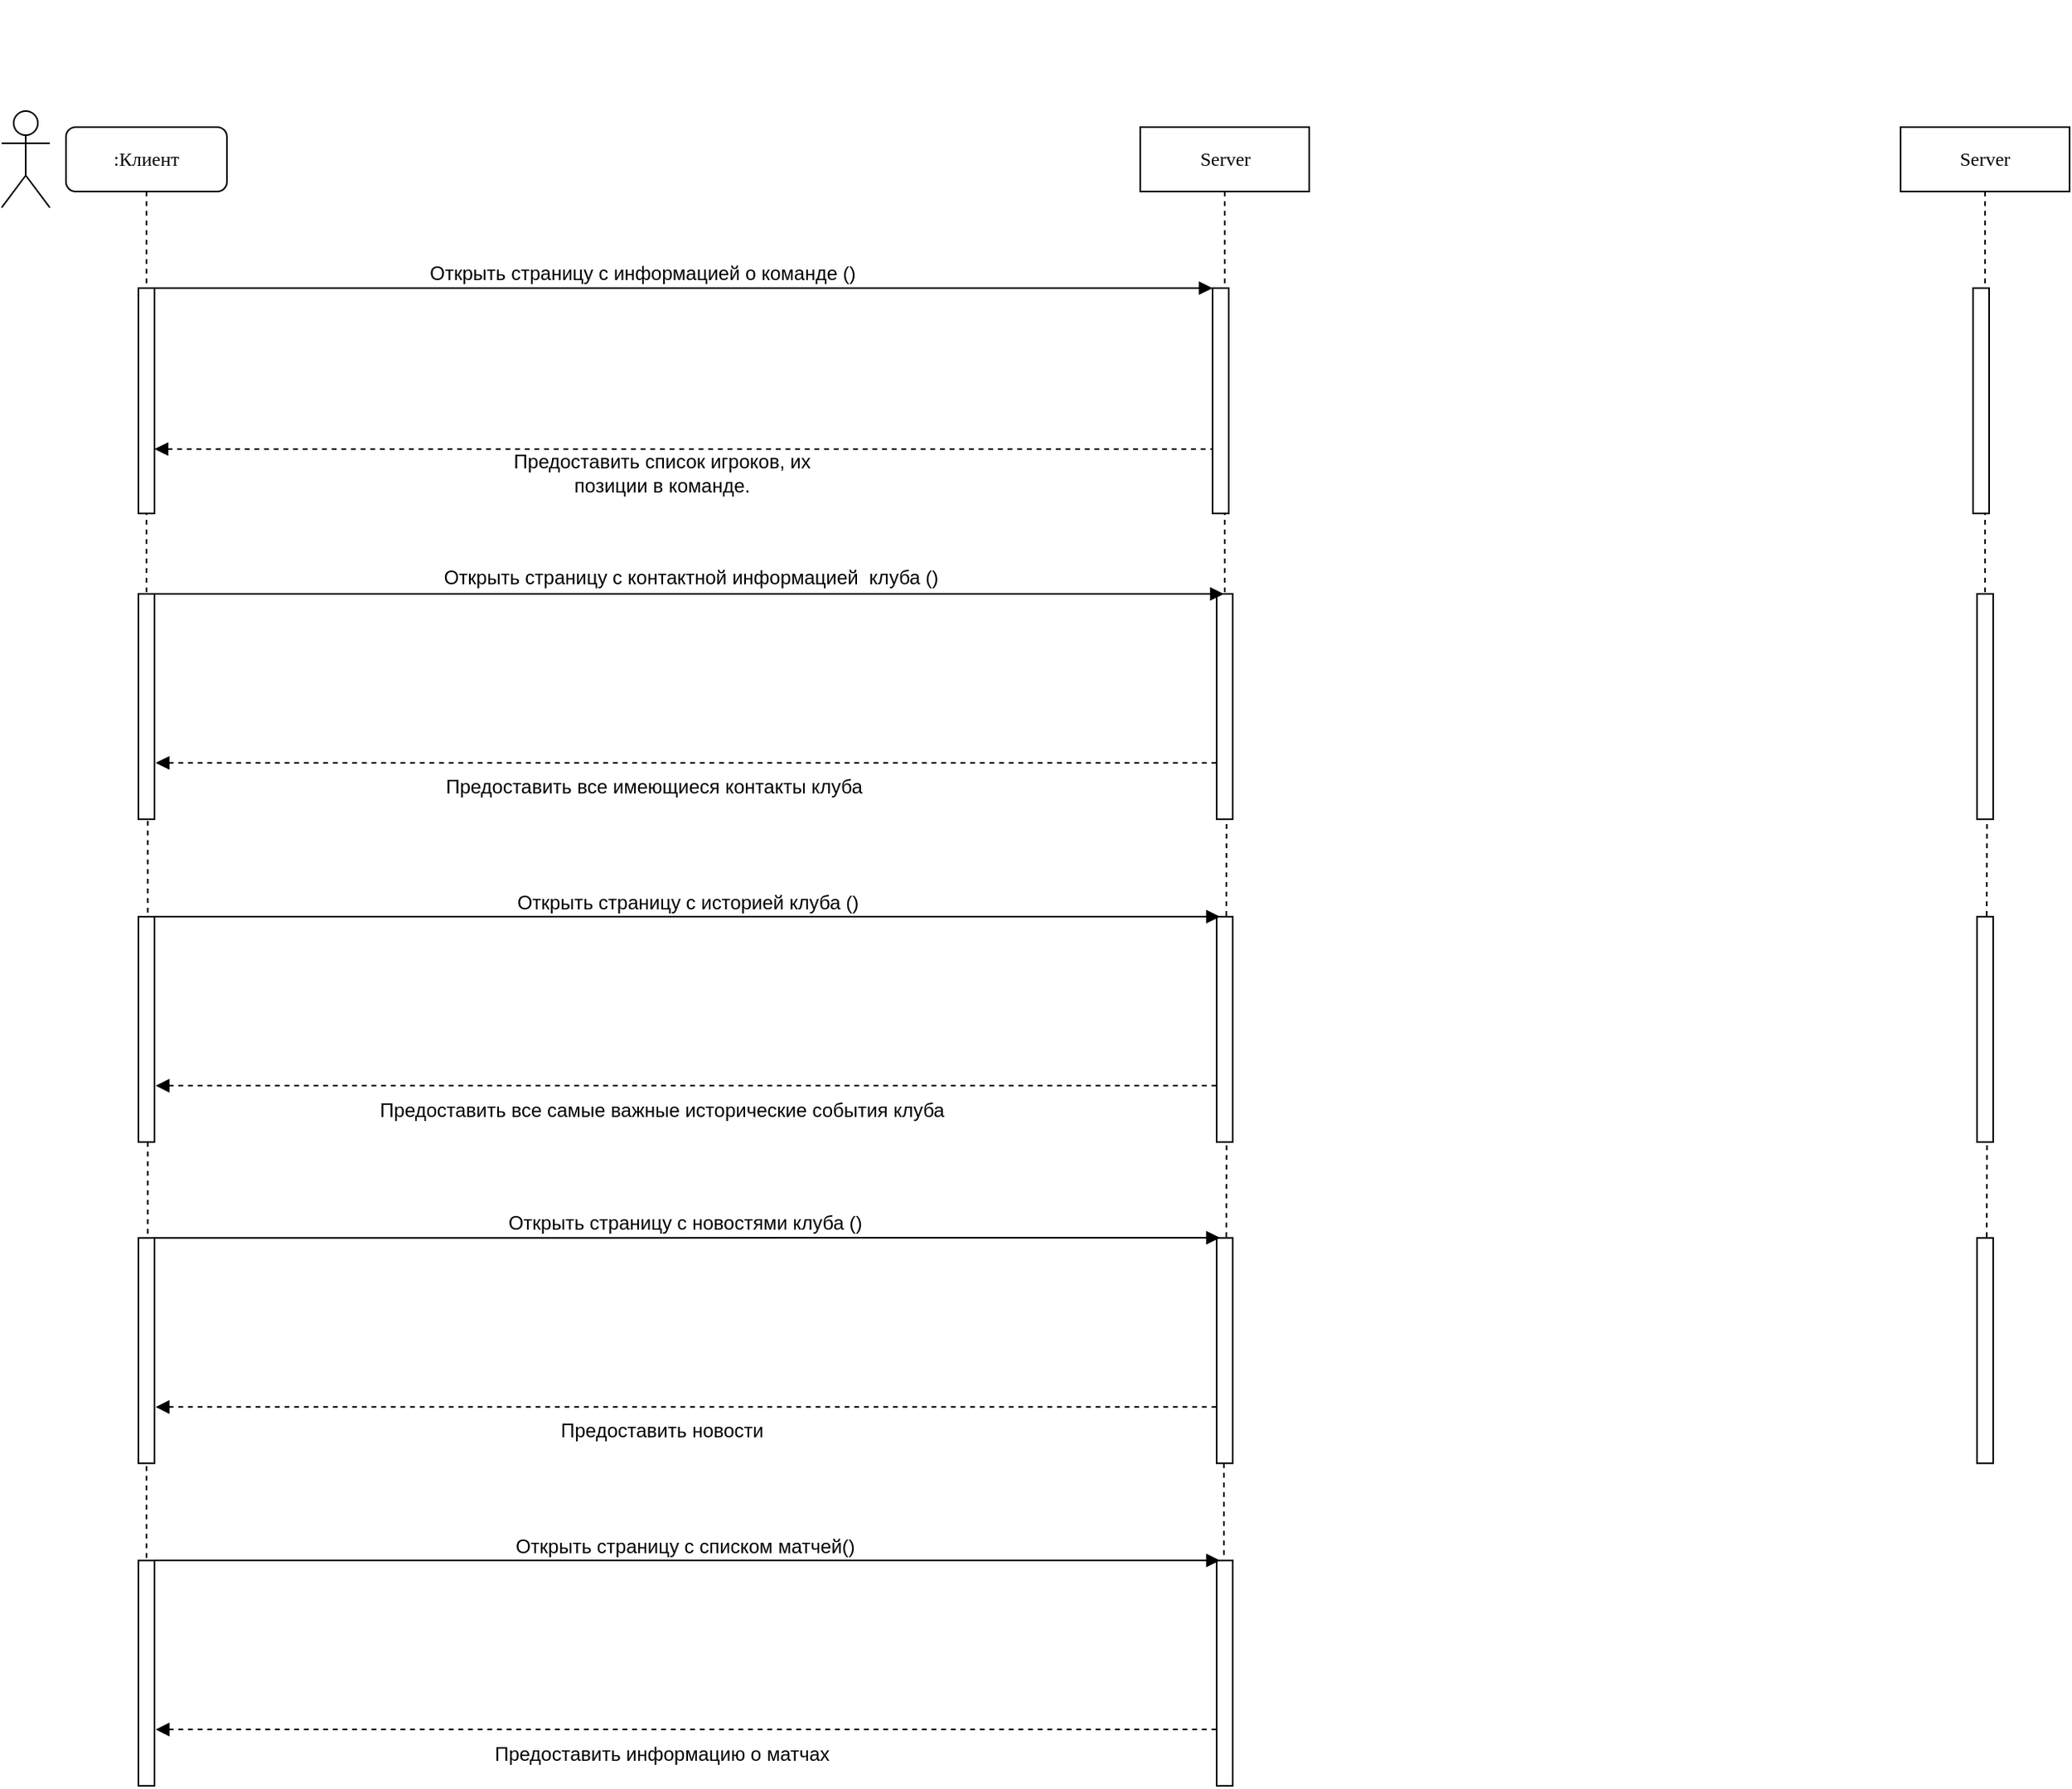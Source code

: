 <mxfile version="13.0.1" type="device"><diagram name="Page-1" id="13e1069c-82ec-6db2-03f1-153e76fe0fe0"><mxGraphModel dx="1024" dy="566" grid="1" gridSize="10" guides="1" tooltips="1" connect="1" arrows="1" fold="1" page="1" pageScale="1" pageWidth="1100" pageHeight="850" background="#ffffff" math="0" shadow="0"><root><mxCell id="0"/><mxCell id="1" parent="0"/><mxCell id="7baba1c4bc27f4b0-2" value="Server" style="shape=umlLifeline;perimeter=lifelinePerimeter;whiteSpace=wrap;html=1;container=1;collapsible=0;recursiveResize=0;outlineConnect=0;rounded=0;shadow=0;comic=0;labelBackgroundColor=none;strokeWidth=1;fontFamily=Verdana;fontSize=12;align=center;glass=0;perimeterSpacing=0;" parent="1" vertex="1"><mxGeometry x="767.5" y="80" width="105" height="290" as="geometry"/></mxCell><mxCell id="7baba1c4bc27f4b0-10" value="" style="html=1;points=[];perimeter=orthogonalPerimeter;rounded=0;shadow=0;comic=0;labelBackgroundColor=none;strokeWidth=1;fontFamily=Verdana;fontSize=12;align=center;" parent="7baba1c4bc27f4b0-2" vertex="1"><mxGeometry x="45" y="100" width="10" height="140" as="geometry"/></mxCell><mxCell id="7baba1c4bc27f4b0-8" value=":Клиент" style="shape=umlLifeline;perimeter=lifelinePerimeter;whiteSpace=wrap;html=1;container=1;collapsible=0;recursiveResize=0;outlineConnect=0;rounded=1;shadow=0;comic=0;labelBackgroundColor=none;strokeWidth=1;fontFamily=Verdana;fontSize=12;align=center;" parent="1" vertex="1"><mxGeometry x="100" y="80" width="100" height="290" as="geometry"/></mxCell><mxCell id="7baba1c4bc27f4b0-9" value="" style="html=1;points=[];perimeter=orthogonalPerimeter;rounded=0;shadow=0;comic=0;labelBackgroundColor=none;strokeWidth=1;fontFamily=Verdana;fontSize=12;align=center;" parent="7baba1c4bc27f4b0-8" vertex="1"><mxGeometry x="45" y="100" width="10" height="140" as="geometry"/></mxCell><mxCell id="7baba1c4bc27f4b0-11" value="&lt;div style=&quot;text-align: left&quot;&gt;&lt;pre class=&quot;tw-data-text tw-text-large tw-ta&quot; id=&quot;tw-target-text&quot; dir=&quot;ltr&quot; style=&quot;line-height: 36px ; border: none ; padding: 2px 0.14em 2px 0px ; position: relative ; margin-top: -2px ; margin-bottom: -2px ; resize: none ; overflow: hidden ; width: 277px ; overflow-wrap: break-word&quot;&gt;&lt;br&gt;&lt;/pre&gt;&lt;/div&gt;" style="html=1;verticalAlign=bottom;endArrow=block;entryX=0;entryY=0;labelBackgroundColor=none;fontFamily=Verdana;fontSize=12;edgeStyle=elbowEdgeStyle;elbow=vertical;" parent="1" source="7baba1c4bc27f4b0-9" target="7baba1c4bc27f4b0-10" edge="1"><mxGeometry y="140" relative="1" as="geometry"><mxPoint x="220" y="190" as="sourcePoint"/><mxPoint as="offset"/></mxGeometry></mxCell><mxCell id="qHHE4MW2K12W3q_-6KPZ-3" value="" style="endArrow=none;dashed=1;html=1;endFill=0;startArrow=block;startFill=1;" parent="1" source="7baba1c4bc27f4b0-9" target="7baba1c4bc27f4b0-10" edge="1"><mxGeometry width="50" height="50" relative="1" as="geometry"><mxPoint x="160" y="242" as="sourcePoint"/><mxPoint x="480" y="250" as="targetPoint"/><Array as="points"><mxPoint x="290" y="280"/></Array></mxGeometry></mxCell><mxCell id="qHHE4MW2K12W3q_-6KPZ-4" value="&lt;span lang=&quot;ru&quot; style=&quot;line-height: 115%&quot;&gt;Предоставить список игроков, их&lt;br&gt;позиции в команде.&lt;/span&gt;" style="text;html=1;align=center;verticalAlign=middle;resizable=0;points=[];autosize=1;" parent="1" vertex="1"><mxGeometry x="370" y="280" width="200" height="30" as="geometry"/></mxCell><mxCell id="qHHE4MW2K12W3q_-6KPZ-7" value="" style="shape=umlActor;verticalLabelPosition=bottom;labelBackgroundColor=#ffffff;verticalAlign=top;html=1;outlineConnect=0;rounded=0;glass=0;" parent="1" vertex="1"><mxGeometry x="60" y="70" width="30" height="60" as="geometry"/></mxCell><mxCell id="qHHE4MW2K12W3q_-6KPZ-12" value="&lt;span style=&quot;color: rgba(0 , 0 , 0 , 0) ; font-family: monospace ; font-size: 0px&quot;&gt;%3CmxGraphModel%3E%3Croot%3E%3CmxCell%20id%3D%220%22%2F%3E%3CmxCell%20id%3D%221%22%20parent%3D%220%22%2F%3E%3CmxCell%20id%3D%222%22%20value%3D%22%22%20style%3D%22html%3D1%3Bpoints%3D%5B%5D%3Bperimeter%3DorthogonalPerimeter%3Brounded%3D0%3Bshadow%3D0%3Bcomic%3D0%3BlabelBackgroundColor%3Dnone%3BstrokeWidth%3D1%3BfontFamily%3DVerdana%3BfontSize%3D12%3Balign%3Dcenter%3B%22%20vertex%3D%221%22%20parent%3D%221%22%3E%3CmxGeometry%20x%3D%22145%22%20y%3D%22180%22%20width%3D%2210%22%20height%3D%22140%22%20as%3D%22geometry%22%2F%3E%3C%2FmxCell%3E%3C%2Froot%3E%3C%2FmxGraphModel%3E&lt;/span&gt;" style="text;html=1;align=center;verticalAlign=middle;resizable=0;points=[];autosize=1;" parent="1" vertex="1"><mxGeometry x="361" y="408" width="20" height="20" as="geometry"/></mxCell><mxCell id="qHHE4MW2K12W3q_-6KPZ-13" value="" style="html=1;points=[];perimeter=orthogonalPerimeter;rounded=0;shadow=0;comic=0;labelBackgroundColor=none;strokeWidth=1;fontFamily=Verdana;fontSize=12;align=center;" parent="1" vertex="1"><mxGeometry x="145" y="370" width="10" height="140" as="geometry"/></mxCell><mxCell id="qHHE4MW2K12W3q_-6KPZ-14" value="" style="html=1;points=[];perimeter=orthogonalPerimeter;rounded=0;shadow=0;comic=0;labelBackgroundColor=none;strokeWidth=1;fontFamily=Verdana;fontSize=12;align=center;" parent="1" vertex="1"><mxGeometry x="815" y="370" width="10" height="140" as="geometry"/></mxCell><mxCell id="qHHE4MW2K12W3q_-6KPZ-15" value="&lt;span lang=&quot;ru&quot; style=&quot;line-height: 115%&quot;&gt;&lt;span style=&quot;font-family: &amp;#34;helvetica&amp;#34; ; text-align: left&quot;&gt;Открыть страницу с&amp;nbsp;&lt;/span&gt;&lt;font face=&quot;Helvetica&quot;&gt;контактной информацией&amp;nbsp; клуба ()&lt;/font&gt;&lt;/span&gt;" style="html=1;verticalAlign=bottom;endArrow=block;labelBackgroundColor=none;fontFamily=Verdana;fontSize=12;edgeStyle=elbowEdgeStyle;elbow=vertical;" parent="1" target="7baba1c4bc27f4b0-2" edge="1"><mxGeometry relative="1" as="geometry"><mxPoint x="155" y="370" as="sourcePoint"/><mxPoint x="660" y="369" as="targetPoint"/></mxGeometry></mxCell><mxCell id="qHHE4MW2K12W3q_-6KPZ-16" value="" style="endArrow=none;dashed=1;html=1;entryX=0.25;entryY=0.75;entryDx=0;entryDy=0;entryPerimeter=0;endFill=0;startArrow=block;startFill=1;" parent="1" target="qHHE4MW2K12W3q_-6KPZ-14" edge="1"><mxGeometry width="50" height="50" relative="1" as="geometry"><mxPoint x="155.7" y="475.0" as="sourcePoint"/><mxPoint x="627.5" y="475.0" as="targetPoint"/></mxGeometry></mxCell><mxCell id="80UqGoiwMEoFwEEC0785-29" value="&lt;pre class=&quot;tw-data-text tw-text-large tw-ta&quot; id=&quot;tw-target-text&quot; dir=&quot;ltr&quot; style=&quot;text-align: left ; line-height: 36px ; border: none ; padding: 2px 0.14em 2px 0px ; position: relative ; margin-top: -2px ; margin-bottom: -2px ; resize: none ; overflow: hidden ; width: 277px ; overflow-wrap: break-word&quot;&gt;&lt;span lang=&quot;ru&quot;&gt;&lt;font face=&quot;Helvetica&quot;&gt;Открыть страницу с информацией о команде ()&lt;/font&gt;&lt;/span&gt;&lt;/pre&gt;" style="text;html=1;align=center;verticalAlign=middle;resizable=0;points=[];autosize=1;" parent="1" vertex="1"><mxGeometry x="320" y="150" width="290" height="40" as="geometry"/></mxCell><mxCell id="80UqGoiwMEoFwEEC0785-31" value="Предоставить все имеющиеся контакты клуба" style="text;html=1;align=center;verticalAlign=middle;resizable=0;points=[];autosize=1;" parent="1" vertex="1"><mxGeometry x="330" y="480" width="270" height="20" as="geometry"/></mxCell><mxCell id="80UqGoiwMEoFwEEC0785-33" value="&lt;span style=&quot;color: rgba(0 , 0 , 0 , 0) ; font-family: monospace ; font-size: 0px&quot;&gt;%3CmxGraphModel%3E%3Croot%3E%3CmxCell%20id%3D%220%22%2F%3E%3CmxCell%20id%3D%221%22%20parent%3D%220%22%2F%3E%3CmxCell%20id%3D%222%22%20value%3D%22%22%20style%3D%22html%3D1%3Bpoints%3D%5B%5D%3Bperimeter%3DorthogonalPerimeter%3Brounded%3D0%3Bshadow%3D0%3Bcomic%3D0%3BlabelBackgroundColor%3Dnone%3BstrokeWidth%3D1%3BfontFamily%3DVerdana%3BfontSize%3D12%3Balign%3Dcenter%3B%22%20vertex%3D%221%22%20parent%3D%221%22%3E%3CmxGeometry%20x%3D%22145%22%20y%3D%22180%22%20width%3D%2210%22%20height%3D%22140%22%20as%3D%22geometry%22%2F%3E%3C%2FmxCell%3E%3C%2Froot%3E%3C%2FmxGraphModel%3E&lt;/span&gt;" style="text;html=1;align=center;verticalAlign=middle;resizable=0;points=[];autosize=1;" parent="1" vertex="1"><mxGeometry x="361" y="608.56" width="20" height="20" as="geometry"/></mxCell><mxCell id="80UqGoiwMEoFwEEC0785-34" value="" style="html=1;points=[];perimeter=orthogonalPerimeter;rounded=0;shadow=0;comic=0;labelBackgroundColor=none;strokeWidth=1;fontFamily=Verdana;fontSize=12;align=center;" parent="1" vertex="1"><mxGeometry x="145" y="570.56" width="10" height="140" as="geometry"/></mxCell><mxCell id="80UqGoiwMEoFwEEC0785-35" value="" style="html=1;points=[];perimeter=orthogonalPerimeter;rounded=0;shadow=0;comic=0;labelBackgroundColor=none;strokeWidth=1;fontFamily=Verdana;fontSize=12;align=center;" parent="1" vertex="1"><mxGeometry x="815" y="570.56" width="10" height="140" as="geometry"/></mxCell><mxCell id="80UqGoiwMEoFwEEC0785-36" value="&lt;span style=&quot;font-family: &amp;#34;helvetica&amp;#34; ; text-align: left&quot;&gt;Открыть страницу с&amp;nbsp;&lt;/span&gt;&lt;span style=&quot;font-family: &amp;#34;helvetica&amp;#34;&quot;&gt;историей клуба ()&lt;/span&gt;" style="html=1;verticalAlign=bottom;endArrow=block;entryX=0.21;entryY=-0.004;labelBackgroundColor=none;fontFamily=Verdana;fontSize=12;edgeStyle=elbowEdgeStyle;elbow=vertical;entryDx=0;entryDy=0;entryPerimeter=0;" parent="1" target="80UqGoiwMEoFwEEC0785-35" edge="1"><mxGeometry relative="1" as="geometry"><mxPoint x="155" y="570.56" as="sourcePoint"/><mxPoint x="625" y="570.56" as="targetPoint"/></mxGeometry></mxCell><mxCell id="80UqGoiwMEoFwEEC0785-37" value="" style="endArrow=none;dashed=1;html=1;entryX=0.25;entryY=0.75;entryDx=0;entryDy=0;entryPerimeter=0;endFill=0;startArrow=block;startFill=1;" parent="1" target="80UqGoiwMEoFwEEC0785-35" edge="1"><mxGeometry width="50" height="50" relative="1" as="geometry"><mxPoint x="155.7" y="675.56" as="sourcePoint"/><mxPoint x="627.5" y="675.56" as="targetPoint"/></mxGeometry></mxCell><mxCell id="80UqGoiwMEoFwEEC0785-38" value="Предоставить все самые важные исторические события клуба" style="text;html=1;align=center;verticalAlign=middle;resizable=0;points=[];autosize=1;" parent="1" vertex="1"><mxGeometry x="285" y="680.56" width="370" height="20" as="geometry"/></mxCell><mxCell id="80UqGoiwMEoFwEEC0785-42" value="" style="endArrow=none;dashed=1;html=1;entryX=0.62;entryY=1.007;entryDx=0;entryDy=0;entryPerimeter=0;" parent="1" target="qHHE4MW2K12W3q_-6KPZ-14" edge="1"><mxGeometry width="50" height="50" relative="1" as="geometry"><mxPoint x="821" y="570" as="sourcePoint"/><mxPoint x="630" y="350" as="targetPoint"/></mxGeometry></mxCell><mxCell id="80UqGoiwMEoFwEEC0785-43" value="" style="endArrow=none;dashed=1;html=1;exitX=0.58;exitY=1.007;exitDx=0;exitDy=0;exitPerimeter=0;" parent="1" source="qHHE4MW2K12W3q_-6KPZ-13" target="80UqGoiwMEoFwEEC0785-34" edge="1"><mxGeometry width="50" height="50" relative="1" as="geometry"><mxPoint x="580" y="400" as="sourcePoint"/><mxPoint x="630" y="350" as="targetPoint"/></mxGeometry></mxCell><mxCell id="80UqGoiwMEoFwEEC0785-44" value="&lt;span style=&quot;color: rgba(0 , 0 , 0 , 0) ; font-family: monospace ; font-size: 0px&quot;&gt;%3CmxGraphModel%3E%3Croot%3E%3CmxCell%20id%3D%220%22%2F%3E%3CmxCell%20id%3D%221%22%20parent%3D%220%22%2F%3E%3CmxCell%20id%3D%222%22%20value%3D%22%22%20style%3D%22html%3D1%3Bpoints%3D%5B%5D%3Bperimeter%3DorthogonalPerimeter%3Brounded%3D0%3Bshadow%3D0%3Bcomic%3D0%3BlabelBackgroundColor%3Dnone%3BstrokeWidth%3D1%3BfontFamily%3DVerdana%3BfontSize%3D12%3Balign%3Dcenter%3B%22%20vertex%3D%221%22%20parent%3D%221%22%3E%3CmxGeometry%20x%3D%22145%22%20y%3D%22180%22%20width%3D%2210%22%20height%3D%22140%22%20as%3D%22geometry%22%2F%3E%3C%2FmxCell%3E%3C%2Froot%3E%3C%2FmxGraphModel%3E&lt;/span&gt;" style="text;html=1;align=center;verticalAlign=middle;resizable=0;points=[];autosize=1;" parent="1" vertex="1"><mxGeometry x="361" y="808.14" width="20" height="20" as="geometry"/></mxCell><mxCell id="80UqGoiwMEoFwEEC0785-45" value="" style="html=1;points=[];perimeter=orthogonalPerimeter;rounded=0;shadow=0;comic=0;labelBackgroundColor=none;strokeWidth=1;fontFamily=Verdana;fontSize=12;align=center;" parent="1" vertex="1"><mxGeometry x="145" y="770.14" width="10" height="140" as="geometry"/></mxCell><mxCell id="80UqGoiwMEoFwEEC0785-46" value="" style="html=1;points=[];perimeter=orthogonalPerimeter;rounded=0;shadow=0;comic=0;labelBackgroundColor=none;strokeWidth=1;fontFamily=Verdana;fontSize=12;align=center;" parent="1" vertex="1"><mxGeometry x="815" y="770.14" width="10" height="140" as="geometry"/></mxCell><mxCell id="80UqGoiwMEoFwEEC0785-47" value="&lt;span style=&quot;font-family: &amp;#34;helvetica&amp;#34; ; text-align: left&quot;&gt;Открыть страницу с&amp;nbsp;&lt;/span&gt;&lt;font face=&quot;helvetica&quot;&gt;новостями клуба ()&amp;nbsp;&lt;/font&gt;" style="html=1;verticalAlign=bottom;endArrow=block;entryX=0.21;entryY=-0.004;labelBackgroundColor=none;fontFamily=Verdana;fontSize=12;edgeStyle=elbowEdgeStyle;elbow=vertical;entryDx=0;entryDy=0;entryPerimeter=0;" parent="1" target="80UqGoiwMEoFwEEC0785-46" edge="1"><mxGeometry relative="1" as="geometry"><mxPoint x="155" y="770.14" as="sourcePoint"/><mxPoint x="625" y="770.14" as="targetPoint"/></mxGeometry></mxCell><mxCell id="80UqGoiwMEoFwEEC0785-48" value="" style="endArrow=none;dashed=1;html=1;entryX=0.25;entryY=0.75;entryDx=0;entryDy=0;entryPerimeter=0;endFill=0;startArrow=block;startFill=1;" parent="1" target="80UqGoiwMEoFwEEC0785-46" edge="1"><mxGeometry width="50" height="50" relative="1" as="geometry"><mxPoint x="155.7" y="875.14" as="sourcePoint"/><mxPoint x="627.5" y="875.14" as="targetPoint"/></mxGeometry></mxCell><mxCell id="80UqGoiwMEoFwEEC0785-49" value="Предоставить новости" style="text;html=1;align=center;verticalAlign=middle;resizable=0;points=[];autosize=1;" parent="1" vertex="1"><mxGeometry x="400" y="880.14" width="140" height="20" as="geometry"/></mxCell><mxCell id="80UqGoiwMEoFwEEC0785-50" value="" style="endArrow=none;dashed=1;html=1;entryX=0.62;entryY=1.007;entryDx=0;entryDy=0;entryPerimeter=0;" parent="1" edge="1"><mxGeometry width="50" height="50" relative="1" as="geometry"><mxPoint x="821" y="769.58" as="sourcePoint"/><mxPoint x="821.2" y="710.56" as="targetPoint"/></mxGeometry></mxCell><mxCell id="80UqGoiwMEoFwEEC0785-51" value="" style="endArrow=none;dashed=1;html=1;exitX=0.58;exitY=1.007;exitDx=0;exitDy=0;exitPerimeter=0;" parent="1" target="80UqGoiwMEoFwEEC0785-45" edge="1"><mxGeometry width="50" height="50" relative="1" as="geometry"><mxPoint x="150.8" y="710.56" as="sourcePoint"/><mxPoint x="630" y="549.58" as="targetPoint"/></mxGeometry></mxCell><mxCell id="52l7AD3MsbC22wBEtZkG-1" value="Server" style="shape=umlLifeline;perimeter=lifelinePerimeter;whiteSpace=wrap;html=1;container=1;collapsible=0;recursiveResize=0;outlineConnect=0;rounded=0;shadow=0;comic=0;labelBackgroundColor=none;strokeWidth=1;fontFamily=Verdana;fontSize=12;align=center;glass=0;perimeterSpacing=0;" vertex="1" parent="1"><mxGeometry x="1240" y="80" width="105" height="290" as="geometry"/></mxCell><mxCell id="52l7AD3MsbC22wBEtZkG-2" value="" style="html=1;points=[];perimeter=orthogonalPerimeter;rounded=0;shadow=0;comic=0;labelBackgroundColor=none;strokeWidth=1;fontFamily=Verdana;fontSize=12;align=center;" vertex="1" parent="52l7AD3MsbC22wBEtZkG-1"><mxGeometry x="45" y="100" width="10" height="140" as="geometry"/></mxCell><mxCell id="52l7AD3MsbC22wBEtZkG-3" value="" style="html=1;points=[];perimeter=orthogonalPerimeter;rounded=0;shadow=0;comic=0;labelBackgroundColor=none;strokeWidth=1;fontFamily=Verdana;fontSize=12;align=center;" vertex="1" parent="1"><mxGeometry x="1287.5" y="370" width="10" height="140" as="geometry"/></mxCell><mxCell id="52l7AD3MsbC22wBEtZkG-4" value="" style="html=1;points=[];perimeter=orthogonalPerimeter;rounded=0;shadow=0;comic=0;labelBackgroundColor=none;strokeWidth=1;fontFamily=Verdana;fontSize=12;align=center;" vertex="1" parent="1"><mxGeometry x="1287.5" y="570.56" width="10" height="140" as="geometry"/></mxCell><mxCell id="52l7AD3MsbC22wBEtZkG-5" value="" style="endArrow=none;dashed=1;html=1;entryX=0.62;entryY=1.007;entryDx=0;entryDy=0;entryPerimeter=0;" edge="1" parent="1" target="52l7AD3MsbC22wBEtZkG-3"><mxGeometry width="50" height="50" relative="1" as="geometry"><mxPoint x="1293.5" y="570" as="sourcePoint"/><mxPoint x="1102.5" y="350" as="targetPoint"/></mxGeometry></mxCell><mxCell id="52l7AD3MsbC22wBEtZkG-6" value="" style="html=1;points=[];perimeter=orthogonalPerimeter;rounded=0;shadow=0;comic=0;labelBackgroundColor=none;strokeWidth=1;fontFamily=Verdana;fontSize=12;align=center;" vertex="1" parent="1"><mxGeometry x="1287.5" y="770.14" width="10" height="140" as="geometry"/></mxCell><mxCell id="52l7AD3MsbC22wBEtZkG-7" value="" style="endArrow=none;dashed=1;html=1;entryX=0.62;entryY=1.007;entryDx=0;entryDy=0;entryPerimeter=0;" edge="1" parent="1"><mxGeometry width="50" height="50" relative="1" as="geometry"><mxPoint x="1293.5" y="769.58" as="sourcePoint"/><mxPoint x="1293.7" y="710.56" as="targetPoint"/></mxGeometry></mxCell><mxCell id="52l7AD3MsbC22wBEtZkG-8" value="&lt;span style=&quot;color: rgba(0 , 0 , 0 , 0) ; font-family: monospace ; font-size: 0px&quot;&gt;%3CmxGraphModel%3E%3Croot%3E%3CmxCell%20id%3D%220%22%2F%3E%3CmxCell%20id%3D%221%22%20parent%3D%220%22%2F%3E%3CmxCell%20id%3D%222%22%20value%3D%22%22%20style%3D%22html%3D1%3Bpoints%3D%5B%5D%3Bperimeter%3DorthogonalPerimeter%3Brounded%3D0%3Bshadow%3D0%3Bcomic%3D0%3BlabelBackgroundColor%3Dnone%3BstrokeWidth%3D1%3BfontFamily%3DVerdana%3BfontSize%3D12%3Balign%3Dcenter%3B%22%20vertex%3D%221%22%20parent%3D%221%22%3E%3CmxGeometry%20x%3D%22145%22%20y%3D%22180%22%20width%3D%2210%22%20height%3D%22140%22%20as%3D%22geometry%22%2F%3E%3C%2FmxCell%3E%3C%2Froot%3E%3C%2FmxGraphModel%3E&lt;/span&gt;" style="text;html=1;align=center;verticalAlign=middle;resizable=0;points=[];autosize=1;" vertex="1" parent="1"><mxGeometry x="361" y="1008.56" width="20" height="20" as="geometry"/></mxCell><mxCell id="52l7AD3MsbC22wBEtZkG-9" value="" style="html=1;points=[];perimeter=orthogonalPerimeter;rounded=0;shadow=0;comic=0;labelBackgroundColor=none;strokeWidth=1;fontFamily=Verdana;fontSize=12;align=center;" vertex="1" parent="1"><mxGeometry x="145" y="970.56" width="10" height="140" as="geometry"/></mxCell><mxCell id="52l7AD3MsbC22wBEtZkG-10" value="" style="html=1;points=[];perimeter=orthogonalPerimeter;rounded=0;shadow=0;comic=0;labelBackgroundColor=none;strokeWidth=1;fontFamily=Verdana;fontSize=12;align=center;" vertex="1" parent="1"><mxGeometry x="815" y="970.56" width="10" height="140" as="geometry"/></mxCell><mxCell id="52l7AD3MsbC22wBEtZkG-11" value="&lt;span style=&quot;font-family: &amp;#34;helvetica&amp;#34; ; text-align: left&quot;&gt;Открыть страницу с списком матчей&lt;/span&gt;&lt;font face=&quot;helvetica&quot;&gt;()&amp;nbsp;&lt;/font&gt;" style="html=1;verticalAlign=bottom;endArrow=block;entryX=0.21;entryY=-0.004;labelBackgroundColor=none;fontFamily=Verdana;fontSize=12;edgeStyle=elbowEdgeStyle;elbow=vertical;entryDx=0;entryDy=0;entryPerimeter=0;" edge="1" parent="1" target="52l7AD3MsbC22wBEtZkG-10"><mxGeometry relative="1" as="geometry"><mxPoint x="155" y="970.56" as="sourcePoint"/><mxPoint x="625" y="970.56" as="targetPoint"/></mxGeometry></mxCell><mxCell id="52l7AD3MsbC22wBEtZkG-12" value="" style="endArrow=none;dashed=1;html=1;entryX=0.25;entryY=0.75;entryDx=0;entryDy=0;entryPerimeter=0;endFill=0;startArrow=block;startFill=1;" edge="1" parent="1" target="52l7AD3MsbC22wBEtZkG-10"><mxGeometry width="50" height="50" relative="1" as="geometry"><mxPoint x="155.7" y="1075.56" as="sourcePoint"/><mxPoint x="627.5" y="1075.56" as="targetPoint"/></mxGeometry></mxCell><mxCell id="52l7AD3MsbC22wBEtZkG-13" value="Предоставить информацию о матчах" style="text;html=1;align=center;verticalAlign=middle;resizable=0;points=[];autosize=1;" vertex="1" parent="1"><mxGeometry x="360" y="1080.56" width="220" height="20" as="geometry"/></mxCell><mxCell id="52l7AD3MsbC22wBEtZkG-14" value="" style="endArrow=none;dashed=1;html=1;exitX=0.5;exitY=1.012;exitDx=0;exitDy=0;exitPerimeter=0;" edge="1" parent="1" source="80UqGoiwMEoFwEEC0785-45"><mxGeometry width="50" height="50" relative="1" as="geometry"><mxPoint x="510" y="990" as="sourcePoint"/><mxPoint x="150" y="970" as="targetPoint"/></mxGeometry></mxCell><mxCell id="52l7AD3MsbC22wBEtZkG-16" value="" style="endArrow=none;dashed=1;html=1;exitX=0.5;exitY=1.012;exitDx=0;exitDy=0;exitPerimeter=0;" edge="1" parent="1"><mxGeometry width="50" height="50" relative="1" as="geometry"><mxPoint x="819.5" y="910.14" as="sourcePoint"/><mxPoint x="819.5" y="968.32" as="targetPoint"/></mxGeometry></mxCell></root></mxGraphModel></diagram></mxfile>